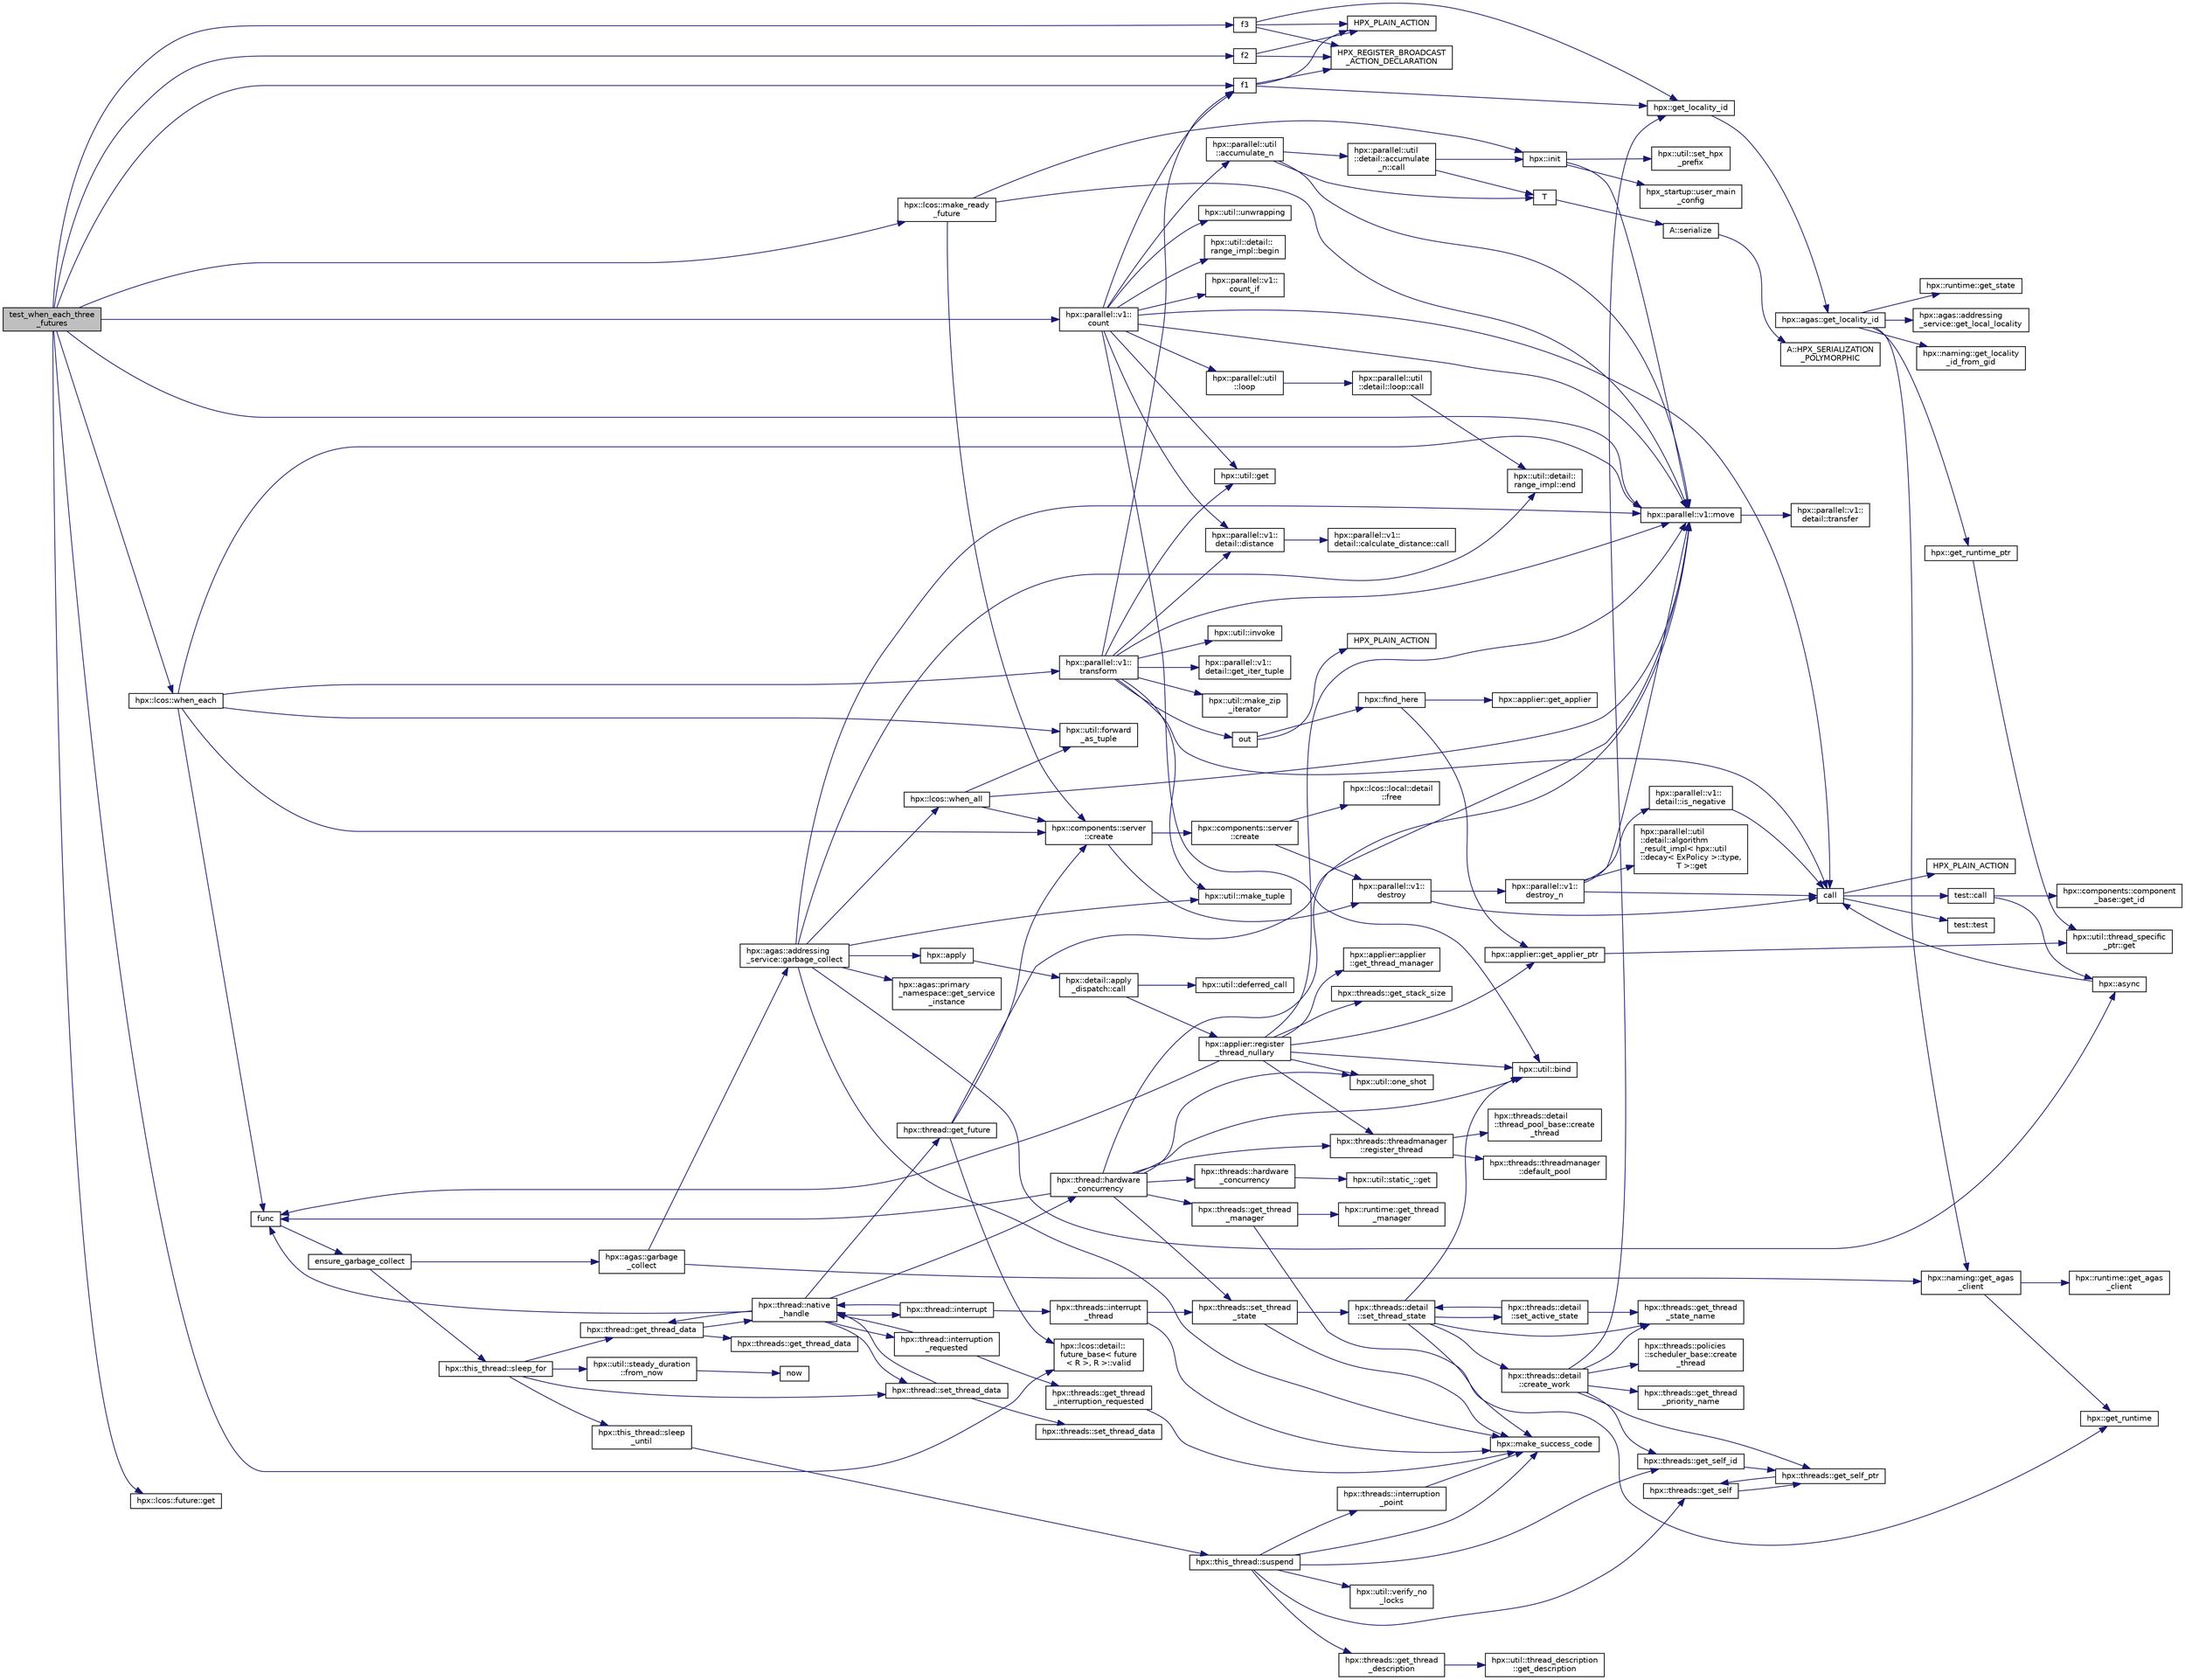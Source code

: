 digraph "test_when_each_three_futures"
{
  edge [fontname="Helvetica",fontsize="10",labelfontname="Helvetica",labelfontsize="10"];
  node [fontname="Helvetica",fontsize="10",shape=record];
  rankdir="LR";
  Node1160 [label="test_when_each_three\l_futures",height=0.2,width=0.4,color="black", fillcolor="grey75", style="filled", fontcolor="black"];
  Node1160 -> Node1161 [color="midnightblue",fontsize="10",style="solid",fontname="Helvetica"];
  Node1161 [label="hpx::parallel::v1::\lcount",height=0.2,width=0.4,color="black", fillcolor="white", style="filled",URL="$db/db9/namespacehpx_1_1parallel_1_1v1.html#a19d058114a2bd44801aab4176b188e23"];
  Node1161 -> Node1162 [color="midnightblue",fontsize="10",style="solid",fontname="Helvetica"];
  Node1162 [label="hpx::parallel::v1::\lcount_if",height=0.2,width=0.4,color="black", fillcolor="white", style="filled",URL="$db/db9/namespacehpx_1_1parallel_1_1v1.html#ad836ff017ec208c2d6388a9b47b05ce0"];
  Node1161 -> Node1163 [color="midnightblue",fontsize="10",style="solid",fontname="Helvetica"];
  Node1163 [label="f1",height=0.2,width=0.4,color="black", fillcolor="white", style="filled",URL="$d8/d8b/broadcast_8cpp.html#a1751fbd41f2529b84514a9dbd767959a"];
  Node1163 -> Node1164 [color="midnightblue",fontsize="10",style="solid",fontname="Helvetica"];
  Node1164 [label="hpx::get_locality_id",height=0.2,width=0.4,color="black", fillcolor="white", style="filled",URL="$d8/d83/namespacehpx.html#a158d7c54a657bb364c1704033010697b",tooltip="Return the number of the locality this function is being called from. "];
  Node1164 -> Node1165 [color="midnightblue",fontsize="10",style="solid",fontname="Helvetica"];
  Node1165 [label="hpx::agas::get_locality_id",height=0.2,width=0.4,color="black", fillcolor="white", style="filled",URL="$dc/d54/namespacehpx_1_1agas.html#a491cc2ddecdf0f1a9129900caa6a4d3e"];
  Node1165 -> Node1166 [color="midnightblue",fontsize="10",style="solid",fontname="Helvetica"];
  Node1166 [label="hpx::get_runtime_ptr",height=0.2,width=0.4,color="black", fillcolor="white", style="filled",URL="$d8/d83/namespacehpx.html#af29daf2bb3e01b4d6495a1742b6cce64"];
  Node1166 -> Node1167 [color="midnightblue",fontsize="10",style="solid",fontname="Helvetica"];
  Node1167 [label="hpx::util::thread_specific\l_ptr::get",height=0.2,width=0.4,color="black", fillcolor="white", style="filled",URL="$d4/d4c/structhpx_1_1util_1_1thread__specific__ptr.html#a3b27d8520710478aa41d1f74206bdba9"];
  Node1165 -> Node1168 [color="midnightblue",fontsize="10",style="solid",fontname="Helvetica"];
  Node1168 [label="hpx::runtime::get_state",height=0.2,width=0.4,color="black", fillcolor="white", style="filled",URL="$d0/d7b/classhpx_1_1runtime.html#ab405f80e060dac95d624520f38b0524c"];
  Node1165 -> Node1169 [color="midnightblue",fontsize="10",style="solid",fontname="Helvetica"];
  Node1169 [label="hpx::naming::get_agas\l_client",height=0.2,width=0.4,color="black", fillcolor="white", style="filled",URL="$d4/dc9/namespacehpx_1_1naming.html#a0408fffd5d34b620712a801b0ae3b032"];
  Node1169 -> Node1170 [color="midnightblue",fontsize="10",style="solid",fontname="Helvetica"];
  Node1170 [label="hpx::get_runtime",height=0.2,width=0.4,color="black", fillcolor="white", style="filled",URL="$d8/d83/namespacehpx.html#aef902cc6c7dd3b9fbadf34d1e850a070"];
  Node1169 -> Node1171 [color="midnightblue",fontsize="10",style="solid",fontname="Helvetica"];
  Node1171 [label="hpx::runtime::get_agas\l_client",height=0.2,width=0.4,color="black", fillcolor="white", style="filled",URL="$d0/d7b/classhpx_1_1runtime.html#aeb5dddd30d6b9861669af8ad44d1a96a"];
  Node1165 -> Node1172 [color="midnightblue",fontsize="10",style="solid",fontname="Helvetica"];
  Node1172 [label="hpx::agas::addressing\l_service::get_local_locality",height=0.2,width=0.4,color="black", fillcolor="white", style="filled",URL="$db/d58/structhpx_1_1agas_1_1addressing__service.html#ab52c19a37c2a7a006c6c15f90ad0539c"];
  Node1165 -> Node1173 [color="midnightblue",fontsize="10",style="solid",fontname="Helvetica"];
  Node1173 [label="hpx::naming::get_locality\l_id_from_gid",height=0.2,width=0.4,color="black", fillcolor="white", style="filled",URL="$d4/dc9/namespacehpx_1_1naming.html#a7fd43037784560bd04fda9b49e33529f"];
  Node1163 -> Node1174 [color="midnightblue",fontsize="10",style="solid",fontname="Helvetica"];
  Node1174 [label="HPX_PLAIN_ACTION",height=0.2,width=0.4,color="black", fillcolor="white", style="filled",URL="$d8/d8b/broadcast_8cpp.html#a19685a0394ce6a99351f7a679f6eeefc"];
  Node1163 -> Node1175 [color="midnightblue",fontsize="10",style="solid",fontname="Helvetica"];
  Node1175 [label="HPX_REGISTER_BROADCAST\l_ACTION_DECLARATION",height=0.2,width=0.4,color="black", fillcolor="white", style="filled",URL="$d7/d38/addressing__service_8cpp.html#a573d764d9cb34eec46a4bdffcf07875f"];
  Node1161 -> Node1176 [color="midnightblue",fontsize="10",style="solid",fontname="Helvetica"];
  Node1176 [label="hpx::parallel::util\l::loop",height=0.2,width=0.4,color="black", fillcolor="white", style="filled",URL="$df/dc6/namespacehpx_1_1parallel_1_1util.html#a3f434e00f42929aac85debb8c5782213"];
  Node1176 -> Node1177 [color="midnightblue",fontsize="10",style="solid",fontname="Helvetica"];
  Node1177 [label="hpx::parallel::util\l::detail::loop::call",height=0.2,width=0.4,color="black", fillcolor="white", style="filled",URL="$da/d06/structhpx_1_1parallel_1_1util_1_1detail_1_1loop.html#a5c5e8dbda782f09cdb7bc2509e3bf09e"];
  Node1177 -> Node1178 [color="midnightblue",fontsize="10",style="solid",fontname="Helvetica"];
  Node1178 [label="hpx::util::detail::\lrange_impl::end",height=0.2,width=0.4,color="black", fillcolor="white", style="filled",URL="$d4/d4a/namespacehpx_1_1util_1_1detail_1_1range__impl.html#afb2ea48b0902f52ee4d8b764807b4316"];
  Node1161 -> Node1179 [color="midnightblue",fontsize="10",style="solid",fontname="Helvetica"];
  Node1179 [label="hpx::util::bind",height=0.2,width=0.4,color="black", fillcolor="white", style="filled",URL="$df/dad/namespacehpx_1_1util.html#ad844caedf82a0173d6909d910c3e48c6"];
  Node1161 -> Node1180 [color="midnightblue",fontsize="10",style="solid",fontname="Helvetica"];
  Node1180 [label="hpx::parallel::v1::move",height=0.2,width=0.4,color="black", fillcolor="white", style="filled",URL="$db/db9/namespacehpx_1_1parallel_1_1v1.html#aa7c4ede081ce786c9d1eb1adff495cfc"];
  Node1180 -> Node1181 [color="midnightblue",fontsize="10",style="solid",fontname="Helvetica"];
  Node1181 [label="hpx::parallel::v1::\ldetail::transfer",height=0.2,width=0.4,color="black", fillcolor="white", style="filled",URL="$d2/ddd/namespacehpx_1_1parallel_1_1v1_1_1detail.html#ab1b56a05e1885ca7cc7ffa1804dd2f3c"];
  Node1161 -> Node1182 [color="midnightblue",fontsize="10",style="solid",fontname="Helvetica"];
  Node1182 [label="hpx::util::get",height=0.2,width=0.4,color="black", fillcolor="white", style="filled",URL="$df/dad/namespacehpx_1_1util.html#a5cbd3c41f03f4d4acaedaa4777e3cc02"];
  Node1161 -> Node1183 [color="midnightblue",fontsize="10",style="solid",fontname="Helvetica"];
  Node1183 [label="call",height=0.2,width=0.4,color="black", fillcolor="white", style="filled",URL="$d2/d67/promise__1620_8cpp.html#a58357f0b82bc761e1d0b9091ed563a70"];
  Node1183 -> Node1184 [color="midnightblue",fontsize="10",style="solid",fontname="Helvetica"];
  Node1184 [label="test::test",height=0.2,width=0.4,color="black", fillcolor="white", style="filled",URL="$d8/d89/structtest.html#ab42d5ece712d716b04cb3f686f297a26"];
  Node1183 -> Node1185 [color="midnightblue",fontsize="10",style="solid",fontname="Helvetica"];
  Node1185 [label="HPX_PLAIN_ACTION",height=0.2,width=0.4,color="black", fillcolor="white", style="filled",URL="$d2/d67/promise__1620_8cpp.html#ab96aab827a4b1fcaf66cfe0ba83fef23"];
  Node1183 -> Node1186 [color="midnightblue",fontsize="10",style="solid",fontname="Helvetica"];
  Node1186 [label="test::call",height=0.2,width=0.4,color="black", fillcolor="white", style="filled",URL="$d8/d89/structtest.html#aeb29e7ed6518b9426ccf1344c52620ae"];
  Node1186 -> Node1187 [color="midnightblue",fontsize="10",style="solid",fontname="Helvetica"];
  Node1187 [label="hpx::async",height=0.2,width=0.4,color="black", fillcolor="white", style="filled",URL="$d8/d83/namespacehpx.html#acb7d8e37b73b823956ce144f9a57eaa4"];
  Node1187 -> Node1183 [color="midnightblue",fontsize="10",style="solid",fontname="Helvetica"];
  Node1186 -> Node1188 [color="midnightblue",fontsize="10",style="solid",fontname="Helvetica"];
  Node1188 [label="hpx::components::component\l_base::get_id",height=0.2,width=0.4,color="black", fillcolor="white", style="filled",URL="$d2/de6/classhpx_1_1components_1_1component__base.html#a4c8fd93514039bdf01c48d66d82b19cd"];
  Node1161 -> Node1189 [color="midnightblue",fontsize="10",style="solid",fontname="Helvetica"];
  Node1189 [label="hpx::parallel::v1::\ldetail::distance",height=0.2,width=0.4,color="black", fillcolor="white", style="filled",URL="$d2/ddd/namespacehpx_1_1parallel_1_1v1_1_1detail.html#a6bea3c6a5f470cad11f27ee6bab4a33f"];
  Node1189 -> Node1190 [color="midnightblue",fontsize="10",style="solid",fontname="Helvetica"];
  Node1190 [label="hpx::parallel::v1::\ldetail::calculate_distance::call",height=0.2,width=0.4,color="black", fillcolor="white", style="filled",URL="$db/dfa/structhpx_1_1parallel_1_1v1_1_1detail_1_1calculate__distance.html#a950a6627830a7d019ac0e734b0a447bf"];
  Node1161 -> Node1191 [color="midnightblue",fontsize="10",style="solid",fontname="Helvetica"];
  Node1191 [label="hpx::util::unwrapping",height=0.2,width=0.4,color="black", fillcolor="white", style="filled",URL="$df/dad/namespacehpx_1_1util.html#a7529d9ac687684c33403cdd1f9cef8e4"];
  Node1161 -> Node1192 [color="midnightblue",fontsize="10",style="solid",fontname="Helvetica"];
  Node1192 [label="hpx::parallel::util\l::accumulate_n",height=0.2,width=0.4,color="black", fillcolor="white", style="filled",URL="$df/dc6/namespacehpx_1_1parallel_1_1util.html#af19f9a2722f97c2247ea5d0dbb5e2d25"];
  Node1192 -> Node1193 [color="midnightblue",fontsize="10",style="solid",fontname="Helvetica"];
  Node1193 [label="hpx::parallel::util\l::detail::accumulate\l_n::call",height=0.2,width=0.4,color="black", fillcolor="white", style="filled",URL="$d8/d3b/structhpx_1_1parallel_1_1util_1_1detail_1_1accumulate__n.html#a765aceb8ab313fc92f7c4aaf70ccca8f"];
  Node1193 -> Node1194 [color="midnightblue",fontsize="10",style="solid",fontname="Helvetica"];
  Node1194 [label="hpx::init",height=0.2,width=0.4,color="black", fillcolor="white", style="filled",URL="$d8/d83/namespacehpx.html#a3c694ea960b47c56b33351ba16e3d76b",tooltip="Main entry point for launching the HPX runtime system. "];
  Node1194 -> Node1195 [color="midnightblue",fontsize="10",style="solid",fontname="Helvetica"];
  Node1195 [label="hpx::util::set_hpx\l_prefix",height=0.2,width=0.4,color="black", fillcolor="white", style="filled",URL="$df/dad/namespacehpx_1_1util.html#ae40a23c1ba0a48d9304dcf717a95793e"];
  Node1194 -> Node1196 [color="midnightblue",fontsize="10",style="solid",fontname="Helvetica"];
  Node1196 [label="hpx_startup::user_main\l_config",height=0.2,width=0.4,color="black", fillcolor="white", style="filled",URL="$d3/dd2/namespacehpx__startup.html#aaac571d88bd3912a4225a23eb3261637"];
  Node1194 -> Node1180 [color="midnightblue",fontsize="10",style="solid",fontname="Helvetica"];
  Node1193 -> Node1197 [color="midnightblue",fontsize="10",style="solid",fontname="Helvetica"];
  Node1197 [label="T",height=0.2,width=0.4,color="black", fillcolor="white", style="filled",URL="$db/d33/polymorphic__semiintrusive__template_8cpp.html#ad187658f9cb91c1312b39ae7e896f1ea"];
  Node1197 -> Node1198 [color="midnightblue",fontsize="10",style="solid",fontname="Helvetica"];
  Node1198 [label="A::serialize",height=0.2,width=0.4,color="black", fillcolor="white", style="filled",URL="$d7/da0/struct_a.html#a5f5c287cf471e274ed9dda0da1592212"];
  Node1198 -> Node1199 [color="midnightblue",fontsize="10",style="solid",fontname="Helvetica"];
  Node1199 [label="A::HPX_SERIALIZATION\l_POLYMORPHIC",height=0.2,width=0.4,color="black", fillcolor="white", style="filled",URL="$d7/da0/struct_a.html#ada978cc156cebbafddb1f3aa4c01918c"];
  Node1192 -> Node1180 [color="midnightblue",fontsize="10",style="solid",fontname="Helvetica"];
  Node1192 -> Node1197 [color="midnightblue",fontsize="10",style="solid",fontname="Helvetica"];
  Node1161 -> Node1200 [color="midnightblue",fontsize="10",style="solid",fontname="Helvetica"];
  Node1200 [label="hpx::util::detail::\lrange_impl::begin",height=0.2,width=0.4,color="black", fillcolor="white", style="filled",URL="$d4/d4a/namespacehpx_1_1util_1_1detail_1_1range__impl.html#a31e165df2b865cdd961f35ce938db41a"];
  Node1160 -> Node1163 [color="midnightblue",fontsize="10",style="solid",fontname="Helvetica"];
  Node1160 -> Node1201 [color="midnightblue",fontsize="10",style="solid",fontname="Helvetica"];
  Node1201 [label="hpx::lcos::make_ready\l_future",height=0.2,width=0.4,color="black", fillcolor="white", style="filled",URL="$d2/dc9/namespacehpx_1_1lcos.html#a42997564ddfde91d475b8a2cea8f53e4"];
  Node1201 -> Node1194 [color="midnightblue",fontsize="10",style="solid",fontname="Helvetica"];
  Node1201 -> Node1202 [color="midnightblue",fontsize="10",style="solid",fontname="Helvetica"];
  Node1202 [label="hpx::components::server\l::create",height=0.2,width=0.4,color="black", fillcolor="white", style="filled",URL="$d2/da2/namespacehpx_1_1components_1_1server.html#ac776c89f3d68ceb910e8cee9fa937ab4",tooltip="Create arrays of components using their default constructor. "];
  Node1202 -> Node1203 [color="midnightblue",fontsize="10",style="solid",fontname="Helvetica"];
  Node1203 [label="hpx::components::server\l::create",height=0.2,width=0.4,color="black", fillcolor="white", style="filled",URL="$d2/da2/namespacehpx_1_1components_1_1server.html#a77d26de181c97b444565e230577981bd"];
  Node1203 -> Node1204 [color="midnightblue",fontsize="10",style="solid",fontname="Helvetica"];
  Node1204 [label="hpx::lcos::local::detail\l::free",height=0.2,width=0.4,color="black", fillcolor="white", style="filled",URL="$d4/dcb/namespacehpx_1_1lcos_1_1local_1_1detail.html#a55a940f019734e9bb045dc123cd80e48"];
  Node1203 -> Node1205 [color="midnightblue",fontsize="10",style="solid",fontname="Helvetica"];
  Node1205 [label="hpx::parallel::v1::\ldestroy",height=0.2,width=0.4,color="black", fillcolor="white", style="filled",URL="$db/db9/namespacehpx_1_1parallel_1_1v1.html#acf303558375048e8a7cc9a2c2e09477f"];
  Node1205 -> Node1183 [color="midnightblue",fontsize="10",style="solid",fontname="Helvetica"];
  Node1205 -> Node1206 [color="midnightblue",fontsize="10",style="solid",fontname="Helvetica"];
  Node1206 [label="hpx::parallel::v1::\ldestroy_n",height=0.2,width=0.4,color="black", fillcolor="white", style="filled",URL="$db/db9/namespacehpx_1_1parallel_1_1v1.html#a71d0691132a300690163f5636bcd5bd3"];
  Node1206 -> Node1207 [color="midnightblue",fontsize="10",style="solid",fontname="Helvetica"];
  Node1207 [label="hpx::parallel::v1::\ldetail::is_negative",height=0.2,width=0.4,color="black", fillcolor="white", style="filled",URL="$d2/ddd/namespacehpx_1_1parallel_1_1v1_1_1detail.html#adf2e40fc4b20ad0fd442ee3118a4d527"];
  Node1207 -> Node1183 [color="midnightblue",fontsize="10",style="solid",fontname="Helvetica"];
  Node1206 -> Node1208 [color="midnightblue",fontsize="10",style="solid",fontname="Helvetica"];
  Node1208 [label="hpx::parallel::util\l::detail::algorithm\l_result_impl\< hpx::util\l::decay\< ExPolicy \>::type,\l T \>::get",height=0.2,width=0.4,color="black", fillcolor="white", style="filled",URL="$d2/d42/structhpx_1_1parallel_1_1util_1_1detail_1_1algorithm__result__impl.html#ab5b051e8ec74eff5e0e62fd63f5d377e"];
  Node1206 -> Node1180 [color="midnightblue",fontsize="10",style="solid",fontname="Helvetica"];
  Node1206 -> Node1183 [color="midnightblue",fontsize="10",style="solid",fontname="Helvetica"];
  Node1202 -> Node1205 [color="midnightblue",fontsize="10",style="solid",fontname="Helvetica"];
  Node1201 -> Node1180 [color="midnightblue",fontsize="10",style="solid",fontname="Helvetica"];
  Node1160 -> Node1209 [color="midnightblue",fontsize="10",style="solid",fontname="Helvetica"];
  Node1209 [label="f2",height=0.2,width=0.4,color="black", fillcolor="white", style="filled",URL="$d8/d8b/broadcast_8cpp.html#a90b718127ae383af9c1b52fb8d5e1166"];
  Node1209 -> Node1174 [color="midnightblue",fontsize="10",style="solid",fontname="Helvetica"];
  Node1209 -> Node1175 [color="midnightblue",fontsize="10",style="solid",fontname="Helvetica"];
  Node1160 -> Node1210 [color="midnightblue",fontsize="10",style="solid",fontname="Helvetica"];
  Node1210 [label="f3",height=0.2,width=0.4,color="black", fillcolor="white", style="filled",URL="$d8/d8b/broadcast_8cpp.html#a9bac347cb7dd97427ecd2dd58525b646"];
  Node1210 -> Node1164 [color="midnightblue",fontsize="10",style="solid",fontname="Helvetica"];
  Node1210 -> Node1174 [color="midnightblue",fontsize="10",style="solid",fontname="Helvetica"];
  Node1210 -> Node1175 [color="midnightblue",fontsize="10",style="solid",fontname="Helvetica"];
  Node1160 -> Node1211 [color="midnightblue",fontsize="10",style="solid",fontname="Helvetica"];
  Node1211 [label="hpx::lcos::when_each",height=0.2,width=0.4,color="black", fillcolor="white", style="filled",URL="$d2/dc9/namespacehpx_1_1lcos.html#a728db59d566f9fda1ab2a44f2bf9859c"];
  Node1211 -> Node1212 [color="midnightblue",fontsize="10",style="solid",fontname="Helvetica"];
  Node1212 [label="hpx::parallel::v1::\ltransform",height=0.2,width=0.4,color="black", fillcolor="white", style="filled",URL="$db/db9/namespacehpx_1_1parallel_1_1v1.html#a32d45550d15f1c22055bc56a431c69f4"];
  Node1212 -> Node1213 [color="midnightblue",fontsize="10",style="solid",fontname="Helvetica"];
  Node1213 [label="hpx::util::invoke",height=0.2,width=0.4,color="black", fillcolor="white", style="filled",URL="$df/dad/namespacehpx_1_1util.html#a9ed3f52b36e725e476dbf5099134ed3d"];
  Node1212 -> Node1180 [color="midnightblue",fontsize="10",style="solid",fontname="Helvetica"];
  Node1212 -> Node1163 [color="midnightblue",fontsize="10",style="solid",fontname="Helvetica"];
  Node1212 -> Node1214 [color="midnightblue",fontsize="10",style="solid",fontname="Helvetica"];
  Node1214 [label="hpx::parallel::v1::\ldetail::get_iter_tuple",height=0.2,width=0.4,color="black", fillcolor="white", style="filled",URL="$d2/ddd/namespacehpx_1_1parallel_1_1v1_1_1detail.html#ac54525f2c9a7b2f5801b843bca7db383"];
  Node1212 -> Node1215 [color="midnightblue",fontsize="10",style="solid",fontname="Helvetica"];
  Node1215 [label="hpx::util::make_zip\l_iterator",height=0.2,width=0.4,color="black", fillcolor="white", style="filled",URL="$df/dad/namespacehpx_1_1util.html#a2f68369b316e5699be2c81c04e3ee209"];
  Node1212 -> Node1189 [color="midnightblue",fontsize="10",style="solid",fontname="Helvetica"];
  Node1212 -> Node1182 [color="midnightblue",fontsize="10",style="solid",fontname="Helvetica"];
  Node1212 -> Node1216 [color="midnightblue",fontsize="10",style="solid",fontname="Helvetica"];
  Node1216 [label="hpx::util::make_tuple",height=0.2,width=0.4,color="black", fillcolor="white", style="filled",URL="$df/dad/namespacehpx_1_1util.html#a06fa74211a987d208e013f400a9f5328"];
  Node1212 -> Node1217 [color="midnightblue",fontsize="10",style="solid",fontname="Helvetica"];
  Node1217 [label="out",height=0.2,width=0.4,color="black", fillcolor="white", style="filled",URL="$d5/d69/wait__all__hang__1946_8cpp.html#ae95890c5079ed07d292e9e2c1b187e97"];
  Node1217 -> Node1218 [color="midnightblue",fontsize="10",style="solid",fontname="Helvetica"];
  Node1218 [label="hpx::find_here",height=0.2,width=0.4,color="black", fillcolor="white", style="filled",URL="$d8/d83/namespacehpx.html#af07c1b6e26bcdfb1138643a1a2133cf4",tooltip="Return the global id representing this locality. "];
  Node1218 -> Node1219 [color="midnightblue",fontsize="10",style="solid",fontname="Helvetica"];
  Node1219 [label="hpx::applier::get_applier_ptr",height=0.2,width=0.4,color="black", fillcolor="white", style="filled",URL="$d8/dcb/namespacehpx_1_1applier.html#a617483cf2b77ad3a0aa428ade7b35299"];
  Node1219 -> Node1167 [color="midnightblue",fontsize="10",style="solid",fontname="Helvetica"];
  Node1218 -> Node1220 [color="midnightblue",fontsize="10",style="solid",fontname="Helvetica"];
  Node1220 [label="hpx::applier::get_applier",height=0.2,width=0.4,color="black", fillcolor="white", style="filled",URL="$d8/dcb/namespacehpx_1_1applier.html#aba1147ab54a476403b37f20a39b1e239"];
  Node1217 -> Node1221 [color="midnightblue",fontsize="10",style="solid",fontname="Helvetica"];
  Node1221 [label="HPX_PLAIN_ACTION",height=0.2,width=0.4,color="black", fillcolor="white", style="filled",URL="$d5/d69/wait__all__hang__1946_8cpp.html#ac9bd456810a9b90073efb27cea0b1cc0"];
  Node1212 -> Node1183 [color="midnightblue",fontsize="10",style="solid",fontname="Helvetica"];
  Node1211 -> Node1222 [color="midnightblue",fontsize="10",style="solid",fontname="Helvetica"];
  Node1222 [label="hpx::util::forward\l_as_tuple",height=0.2,width=0.4,color="black", fillcolor="white", style="filled",URL="$df/dad/namespacehpx_1_1util.html#ab7c31e3f24c3302a4f67b6735a6fa597"];
  Node1211 -> Node1180 [color="midnightblue",fontsize="10",style="solid",fontname="Helvetica"];
  Node1211 -> Node1223 [color="midnightblue",fontsize="10",style="solid",fontname="Helvetica"];
  Node1223 [label="func",height=0.2,width=0.4,color="black", fillcolor="white", style="filled",URL="$d8/dfd/id__type__ref__counting__1032_8cpp.html#ab811b86ea5107ffb3351fcaa29d2c652"];
  Node1223 -> Node1224 [color="midnightblue",fontsize="10",style="solid",fontname="Helvetica"];
  Node1224 [label="ensure_garbage_collect",height=0.2,width=0.4,color="black", fillcolor="white", style="filled",URL="$d8/dfd/id__type__ref__counting__1032_8cpp.html#a5264b94bf7c262ac0e521fb290d476d5"];
  Node1224 -> Node1225 [color="midnightblue",fontsize="10",style="solid",fontname="Helvetica"];
  Node1225 [label="hpx::this_thread::sleep_for",height=0.2,width=0.4,color="black", fillcolor="white", style="filled",URL="$d9/d52/namespacehpx_1_1this__thread.html#afc042a5a5fa52eef2d1d177a343435cf"];
  Node1225 -> Node1226 [color="midnightblue",fontsize="10",style="solid",fontname="Helvetica"];
  Node1226 [label="hpx::this_thread::sleep\l_until",height=0.2,width=0.4,color="black", fillcolor="white", style="filled",URL="$d9/d52/namespacehpx_1_1this__thread.html#ae12a853980115b23ff0ab8ca06622658"];
  Node1226 -> Node1227 [color="midnightblue",fontsize="10",style="solid",fontname="Helvetica"];
  Node1227 [label="hpx::this_thread::suspend",height=0.2,width=0.4,color="black", fillcolor="white", style="filled",URL="$d9/d52/namespacehpx_1_1this__thread.html#aca220026fb3014c0881d129fe31c0073"];
  Node1227 -> Node1228 [color="midnightblue",fontsize="10",style="solid",fontname="Helvetica"];
  Node1228 [label="hpx::threads::get_self",height=0.2,width=0.4,color="black", fillcolor="white", style="filled",URL="$d7/d28/namespacehpx_1_1threads.html#a07daf4d6d29233f20d66d41ab7b5b8e8"];
  Node1228 -> Node1229 [color="midnightblue",fontsize="10",style="solid",fontname="Helvetica"];
  Node1229 [label="hpx::threads::get_self_ptr",height=0.2,width=0.4,color="black", fillcolor="white", style="filled",URL="$d7/d28/namespacehpx_1_1threads.html#a22877ae347ad884cde3a51397dad6c53"];
  Node1229 -> Node1228 [color="midnightblue",fontsize="10",style="solid",fontname="Helvetica"];
  Node1227 -> Node1230 [color="midnightblue",fontsize="10",style="solid",fontname="Helvetica"];
  Node1230 [label="hpx::threads::get_self_id",height=0.2,width=0.4,color="black", fillcolor="white", style="filled",URL="$d7/d28/namespacehpx_1_1threads.html#afafe0f900b9fac3d4ed3c747625c1cfe"];
  Node1230 -> Node1229 [color="midnightblue",fontsize="10",style="solid",fontname="Helvetica"];
  Node1227 -> Node1231 [color="midnightblue",fontsize="10",style="solid",fontname="Helvetica"];
  Node1231 [label="hpx::threads::interruption\l_point",height=0.2,width=0.4,color="black", fillcolor="white", style="filled",URL="$d7/d28/namespacehpx_1_1threads.html#ada6ec56a12b050707311d8c628089059"];
  Node1231 -> Node1232 [color="midnightblue",fontsize="10",style="solid",fontname="Helvetica"];
  Node1232 [label="hpx::make_success_code",height=0.2,width=0.4,color="black", fillcolor="white", style="filled",URL="$d8/d83/namespacehpx.html#a0e8512a8f49e2a6c8185061181419d8f",tooltip="Returns error_code(hpx::success, \"success\", mode). "];
  Node1227 -> Node1233 [color="midnightblue",fontsize="10",style="solid",fontname="Helvetica"];
  Node1233 [label="hpx::util::verify_no\l_locks",height=0.2,width=0.4,color="black", fillcolor="white", style="filled",URL="$df/dad/namespacehpx_1_1util.html#ae0e1837ee6f09b79b26c2e788d2e9fc9"];
  Node1227 -> Node1234 [color="midnightblue",fontsize="10",style="solid",fontname="Helvetica"];
  Node1234 [label="hpx::threads::get_thread\l_description",height=0.2,width=0.4,color="black", fillcolor="white", style="filled",URL="$d7/d28/namespacehpx_1_1threads.html#a42fc18a7a680f4e8bc633a4b4c956701"];
  Node1234 -> Node1235 [color="midnightblue",fontsize="10",style="solid",fontname="Helvetica"];
  Node1235 [label="hpx::util::thread_description\l::get_description",height=0.2,width=0.4,color="black", fillcolor="white", style="filled",URL="$df/d9e/structhpx_1_1util_1_1thread__description.html#a8c834e14eca6eb228188022577f9f952"];
  Node1227 -> Node1232 [color="midnightblue",fontsize="10",style="solid",fontname="Helvetica"];
  Node1225 -> Node1236 [color="midnightblue",fontsize="10",style="solid",fontname="Helvetica"];
  Node1236 [label="hpx::util::steady_duration\l::from_now",height=0.2,width=0.4,color="black", fillcolor="white", style="filled",URL="$d9/d4f/classhpx_1_1util_1_1steady__duration.html#a0132206d767cd0f7395507b40111a153"];
  Node1236 -> Node1237 [color="midnightblue",fontsize="10",style="solid",fontname="Helvetica"];
  Node1237 [label="now",height=0.2,width=0.4,color="black", fillcolor="white", style="filled",URL="$de/db3/1d__stencil__1__omp_8cpp.html#a89e9667753dccfac455bd37a7a3a7b16"];
  Node1225 -> Node1238 [color="midnightblue",fontsize="10",style="solid",fontname="Helvetica"];
  Node1238 [label="hpx::thread::get_thread_data",height=0.2,width=0.4,color="black", fillcolor="white", style="filled",URL="$de/d9b/classhpx_1_1thread.html#a4535ef82cec3b953d2c941d20e3e3904"];
  Node1238 -> Node1239 [color="midnightblue",fontsize="10",style="solid",fontname="Helvetica"];
  Node1239 [label="hpx::threads::get_thread_data",height=0.2,width=0.4,color="black", fillcolor="white", style="filled",URL="$d7/d28/namespacehpx_1_1threads.html#a8737931ff6303807225f735b2b384ae4"];
  Node1238 -> Node1240 [color="midnightblue",fontsize="10",style="solid",fontname="Helvetica"];
  Node1240 [label="hpx::thread::native\l_handle",height=0.2,width=0.4,color="black", fillcolor="white", style="filled",URL="$de/d9b/classhpx_1_1thread.html#acf48190d264ab64c1c4ec99d0b421b5a"];
  Node1240 -> Node1241 [color="midnightblue",fontsize="10",style="solid",fontname="Helvetica"];
  Node1241 [label="hpx::thread::hardware\l_concurrency",height=0.2,width=0.4,color="black", fillcolor="white", style="filled",URL="$de/d9b/classhpx_1_1thread.html#a8e4fff210e02485ba493bc3a2a956c03"];
  Node1241 -> Node1242 [color="midnightblue",fontsize="10",style="solid",fontname="Helvetica"];
  Node1242 [label="hpx::threads::hardware\l_concurrency",height=0.2,width=0.4,color="black", fillcolor="white", style="filled",URL="$d7/d28/namespacehpx_1_1threads.html#aa8752a235478d2ad7b5ac467b63ab527"];
  Node1242 -> Node1243 [color="midnightblue",fontsize="10",style="solid",fontname="Helvetica"];
  Node1243 [label="hpx::util::static_::get",height=0.2,width=0.4,color="black", fillcolor="white", style="filled",URL="$d3/dbb/structhpx_1_1util_1_1static__.html#a2967c633948a3bf17a3b5405ef5a8318"];
  Node1241 -> Node1223 [color="midnightblue",fontsize="10",style="solid",fontname="Helvetica"];
  Node1241 -> Node1179 [color="midnightblue",fontsize="10",style="solid",fontname="Helvetica"];
  Node1241 -> Node1244 [color="midnightblue",fontsize="10",style="solid",fontname="Helvetica"];
  Node1244 [label="hpx::util::one_shot",height=0.2,width=0.4,color="black", fillcolor="white", style="filled",URL="$df/dad/namespacehpx_1_1util.html#a273e61be42a72415291e0ec0a4f28c7a"];
  Node1241 -> Node1180 [color="midnightblue",fontsize="10",style="solid",fontname="Helvetica"];
  Node1241 -> Node1245 [color="midnightblue",fontsize="10",style="solid",fontname="Helvetica"];
  Node1245 [label="hpx::threads::get_thread\l_manager",height=0.2,width=0.4,color="black", fillcolor="white", style="filled",URL="$d7/d28/namespacehpx_1_1threads.html#a076973c3a53beadde7d967e22c4f6cce"];
  Node1245 -> Node1170 [color="midnightblue",fontsize="10",style="solid",fontname="Helvetica"];
  Node1245 -> Node1246 [color="midnightblue",fontsize="10",style="solid",fontname="Helvetica"];
  Node1246 [label="hpx::runtime::get_thread\l_manager",height=0.2,width=0.4,color="black", fillcolor="white", style="filled",URL="$d0/d7b/classhpx_1_1runtime.html#a865b12d57fcd44a8d3dda3e35414f563"];
  Node1241 -> Node1247 [color="midnightblue",fontsize="10",style="solid",fontname="Helvetica"];
  Node1247 [label="hpx::threads::threadmanager\l::register_thread",height=0.2,width=0.4,color="black", fillcolor="white", style="filled",URL="$d5/daa/classhpx_1_1threads_1_1threadmanager.html#a7f79c7578e08a60ca45eb276ce8133d8"];
  Node1247 -> Node1248 [color="midnightblue",fontsize="10",style="solid",fontname="Helvetica"];
  Node1248 [label="hpx::threads::threadmanager\l::default_pool",height=0.2,width=0.4,color="black", fillcolor="white", style="filled",URL="$d5/daa/classhpx_1_1threads_1_1threadmanager.html#a851f067d03b5dd1c5e6a9a6a841e05df"];
  Node1247 -> Node1249 [color="midnightblue",fontsize="10",style="solid",fontname="Helvetica"];
  Node1249 [label="hpx::threads::detail\l::thread_pool_base::create\l_thread",height=0.2,width=0.4,color="black", fillcolor="white", style="filled",URL="$de/dae/classhpx_1_1threads_1_1detail_1_1thread__pool__base.html#ad35d3779eef6f4528e62a26d71b34b34"];
  Node1241 -> Node1250 [color="midnightblue",fontsize="10",style="solid",fontname="Helvetica"];
  Node1250 [label="hpx::threads::set_thread\l_state",height=0.2,width=0.4,color="black", fillcolor="white", style="filled",URL="$d7/d28/namespacehpx_1_1threads.html#ac0690ad16ad778bcc79dcd727cc33025",tooltip="Set the thread state of the thread referenced by the thread_id id. "];
  Node1250 -> Node1232 [color="midnightblue",fontsize="10",style="solid",fontname="Helvetica"];
  Node1250 -> Node1251 [color="midnightblue",fontsize="10",style="solid",fontname="Helvetica"];
  Node1251 [label="hpx::threads::detail\l::set_thread_state",height=0.2,width=0.4,color="black", fillcolor="white", style="filled",URL="$d2/dd1/namespacehpx_1_1threads_1_1detail.html#af85ddc854c4a149bf1738eb1b111b9ab"];
  Node1251 -> Node1252 [color="midnightblue",fontsize="10",style="solid",fontname="Helvetica"];
  Node1252 [label="hpx::threads::get_thread\l_state_name",height=0.2,width=0.4,color="black", fillcolor="white", style="filled",URL="$d7/d28/namespacehpx_1_1threads.html#a26f91ea8d2195f165c033241c5cd11db"];
  Node1251 -> Node1232 [color="midnightblue",fontsize="10",style="solid",fontname="Helvetica"];
  Node1251 -> Node1179 [color="midnightblue",fontsize="10",style="solid",fontname="Helvetica"];
  Node1251 -> Node1253 [color="midnightblue",fontsize="10",style="solid",fontname="Helvetica"];
  Node1253 [label="hpx::threads::detail\l::set_active_state",height=0.2,width=0.4,color="black", fillcolor="white", style="filled",URL="$d2/dd1/namespacehpx_1_1threads_1_1detail.html#a45884a5bf04ad66a4f259231a3947e76"];
  Node1253 -> Node1252 [color="midnightblue",fontsize="10",style="solid",fontname="Helvetica"];
  Node1253 -> Node1251 [color="midnightblue",fontsize="10",style="solid",fontname="Helvetica"];
  Node1251 -> Node1254 [color="midnightblue",fontsize="10",style="solid",fontname="Helvetica"];
  Node1254 [label="hpx::threads::detail\l::create_work",height=0.2,width=0.4,color="black", fillcolor="white", style="filled",URL="$d2/dd1/namespacehpx_1_1threads_1_1detail.html#ae22384a3c1b1a1940032fad068fb54b1"];
  Node1254 -> Node1252 [color="midnightblue",fontsize="10",style="solid",fontname="Helvetica"];
  Node1254 -> Node1255 [color="midnightblue",fontsize="10",style="solid",fontname="Helvetica"];
  Node1255 [label="hpx::threads::get_thread\l_priority_name",height=0.2,width=0.4,color="black", fillcolor="white", style="filled",URL="$d7/d28/namespacehpx_1_1threads.html#a9c6b2fec0c1cf5b06ff83ce756ca6d42"];
  Node1254 -> Node1229 [color="midnightblue",fontsize="10",style="solid",fontname="Helvetica"];
  Node1254 -> Node1230 [color="midnightblue",fontsize="10",style="solid",fontname="Helvetica"];
  Node1254 -> Node1164 [color="midnightblue",fontsize="10",style="solid",fontname="Helvetica"];
  Node1254 -> Node1256 [color="midnightblue",fontsize="10",style="solid",fontname="Helvetica"];
  Node1256 [label="hpx::threads::policies\l::scheduler_base::create\l_thread",height=0.2,width=0.4,color="black", fillcolor="white", style="filled",URL="$dd/d7e/structhpx_1_1threads_1_1policies_1_1scheduler__base.html#ad3b05cd7f363cc8e8410ce368c3794e0"];
  Node1240 -> Node1257 [color="midnightblue",fontsize="10",style="solid",fontname="Helvetica"];
  Node1257 [label="hpx::thread::interrupt",height=0.2,width=0.4,color="black", fillcolor="white", style="filled",URL="$de/d9b/classhpx_1_1thread.html#ac34d0d033aa743c476a79dbc2e1a8a39"];
  Node1257 -> Node1258 [color="midnightblue",fontsize="10",style="solid",fontname="Helvetica"];
  Node1258 [label="hpx::threads::interrupt\l_thread",height=0.2,width=0.4,color="black", fillcolor="white", style="filled",URL="$d7/d28/namespacehpx_1_1threads.html#a6bdda1a2aab61b9b13d274b5155d7e73"];
  Node1258 -> Node1232 [color="midnightblue",fontsize="10",style="solid",fontname="Helvetica"];
  Node1258 -> Node1250 [color="midnightblue",fontsize="10",style="solid",fontname="Helvetica"];
  Node1257 -> Node1240 [color="midnightblue",fontsize="10",style="solid",fontname="Helvetica"];
  Node1240 -> Node1259 [color="midnightblue",fontsize="10",style="solid",fontname="Helvetica"];
  Node1259 [label="hpx::thread::interruption\l_requested",height=0.2,width=0.4,color="black", fillcolor="white", style="filled",URL="$de/d9b/classhpx_1_1thread.html#a33276bb4c20bbb0b1978944e18ef71b8"];
  Node1259 -> Node1260 [color="midnightblue",fontsize="10",style="solid",fontname="Helvetica"];
  Node1260 [label="hpx::threads::get_thread\l_interruption_requested",height=0.2,width=0.4,color="black", fillcolor="white", style="filled",URL="$d7/d28/namespacehpx_1_1threads.html#ae64a7fdb8b5c8bac7be0c8282672a03b"];
  Node1260 -> Node1232 [color="midnightblue",fontsize="10",style="solid",fontname="Helvetica"];
  Node1259 -> Node1240 [color="midnightblue",fontsize="10",style="solid",fontname="Helvetica"];
  Node1240 -> Node1261 [color="midnightblue",fontsize="10",style="solid",fontname="Helvetica"];
  Node1261 [label="hpx::thread::get_future",height=0.2,width=0.4,color="black", fillcolor="white", style="filled",URL="$de/d9b/classhpx_1_1thread.html#a87fdb0d8da826366fc190ed224900a64"];
  Node1261 -> Node1262 [color="midnightblue",fontsize="10",style="solid",fontname="Helvetica"];
  Node1262 [label="hpx::lcos::detail::\lfuture_base\< future\l\< R \>, R \>::valid",height=0.2,width=0.4,color="black", fillcolor="white", style="filled",URL="$d5/dd7/classhpx_1_1lcos_1_1detail_1_1future__base.html#aaf7beb7374815614363033bd96573e75"];
  Node1261 -> Node1202 [color="midnightblue",fontsize="10",style="solid",fontname="Helvetica"];
  Node1261 -> Node1180 [color="midnightblue",fontsize="10",style="solid",fontname="Helvetica"];
  Node1240 -> Node1238 [color="midnightblue",fontsize="10",style="solid",fontname="Helvetica"];
  Node1240 -> Node1263 [color="midnightblue",fontsize="10",style="solid",fontname="Helvetica"];
  Node1263 [label="hpx::thread::set_thread_data",height=0.2,width=0.4,color="black", fillcolor="white", style="filled",URL="$de/d9b/classhpx_1_1thread.html#a7317a3cf5251f3b33c990449570d4cea"];
  Node1263 -> Node1264 [color="midnightblue",fontsize="10",style="solid",fontname="Helvetica"];
  Node1264 [label="hpx::threads::set_thread_data",height=0.2,width=0.4,color="black", fillcolor="white", style="filled",URL="$d7/d28/namespacehpx_1_1threads.html#a00a625acc149fce3ae38e4340454acf7"];
  Node1263 -> Node1240 [color="midnightblue",fontsize="10",style="solid",fontname="Helvetica"];
  Node1240 -> Node1223 [color="midnightblue",fontsize="10",style="solid",fontname="Helvetica"];
  Node1225 -> Node1263 [color="midnightblue",fontsize="10",style="solid",fontname="Helvetica"];
  Node1224 -> Node1265 [color="midnightblue",fontsize="10",style="solid",fontname="Helvetica"];
  Node1265 [label="hpx::agas::garbage\l_collect",height=0.2,width=0.4,color="black", fillcolor="white", style="filled",URL="$dc/d54/namespacehpx_1_1agas.html#a951337adc4f9bd6df00a50737468e911"];
  Node1265 -> Node1169 [color="midnightblue",fontsize="10",style="solid",fontname="Helvetica"];
  Node1265 -> Node1266 [color="midnightblue",fontsize="10",style="solid",fontname="Helvetica"];
  Node1266 [label="hpx::agas::addressing\l_service::garbage_collect",height=0.2,width=0.4,color="black", fillcolor="white", style="filled",URL="$db/d58/structhpx_1_1agas_1_1addressing__service.html#a87dcae0eacf6e62d5103ebf516d86f63"];
  Node1266 -> Node1232 [color="midnightblue",fontsize="10",style="solid",fontname="Helvetica"];
  Node1266 -> Node1267 [color="midnightblue",fontsize="10",style="solid",fontname="Helvetica"];
  Node1267 [label="hpx::agas::primary\l_namespace::get_service\l_instance",height=0.2,width=0.4,color="black", fillcolor="white", style="filled",URL="$d1/d43/structhpx_1_1agas_1_1primary__namespace.html#a7630ff0f30ff8c23b13b4672c5350e2e"];
  Node1266 -> Node1216 [color="midnightblue",fontsize="10",style="solid",fontname="Helvetica"];
  Node1266 -> Node1178 [color="midnightblue",fontsize="10",style="solid",fontname="Helvetica"];
  Node1266 -> Node1268 [color="midnightblue",fontsize="10",style="solid",fontname="Helvetica"];
  Node1268 [label="hpx::apply",height=0.2,width=0.4,color="black", fillcolor="white", style="filled",URL="$d8/d83/namespacehpx.html#aa87762f0db0731d385f3fdfdb25d59fc"];
  Node1268 -> Node1269 [color="midnightblue",fontsize="10",style="solid",fontname="Helvetica"];
  Node1269 [label="hpx::detail::apply\l_dispatch::call",height=0.2,width=0.4,color="black", fillcolor="white", style="filled",URL="$db/de8/structhpx_1_1detail_1_1apply__dispatch.html#a0755fab16d281e74bcff0f8045be9459"];
  Node1269 -> Node1270 [color="midnightblue",fontsize="10",style="solid",fontname="Helvetica"];
  Node1270 [label="hpx::applier::register\l_thread_nullary",height=0.2,width=0.4,color="black", fillcolor="white", style="filled",URL="$d8/dcb/namespacehpx_1_1applier.html#a401cd1145927e58d74d1eb52aaccd936"];
  Node1270 -> Node1219 [color="midnightblue",fontsize="10",style="solid",fontname="Helvetica"];
  Node1270 -> Node1223 [color="midnightblue",fontsize="10",style="solid",fontname="Helvetica"];
  Node1270 -> Node1179 [color="midnightblue",fontsize="10",style="solid",fontname="Helvetica"];
  Node1270 -> Node1244 [color="midnightblue",fontsize="10",style="solid",fontname="Helvetica"];
  Node1270 -> Node1180 [color="midnightblue",fontsize="10",style="solid",fontname="Helvetica"];
  Node1270 -> Node1271 [color="midnightblue",fontsize="10",style="solid",fontname="Helvetica"];
  Node1271 [label="hpx::threads::get_stack_size",height=0.2,width=0.4,color="black", fillcolor="white", style="filled",URL="$d7/d28/namespacehpx_1_1threads.html#af597241b3c2785150be206737ca04aa6",tooltip="The get_stack_size function is part of the thread related API. It. "];
  Node1270 -> Node1272 [color="midnightblue",fontsize="10",style="solid",fontname="Helvetica"];
  Node1272 [label="hpx::applier::applier\l::get_thread_manager",height=0.2,width=0.4,color="black", fillcolor="white", style="filled",URL="$da/dcb/classhpx_1_1applier_1_1applier.html#acc36d583973701e573be39da97bba866",tooltip="Access the thread-manager instance associated with this applier. "];
  Node1270 -> Node1247 [color="midnightblue",fontsize="10",style="solid",fontname="Helvetica"];
  Node1269 -> Node1273 [color="midnightblue",fontsize="10",style="solid",fontname="Helvetica"];
  Node1273 [label="hpx::util::deferred_call",height=0.2,width=0.4,color="black", fillcolor="white", style="filled",URL="$df/dad/namespacehpx_1_1util.html#acdded623c658a7a3436f7e76bc9d881c"];
  Node1266 -> Node1180 [color="midnightblue",fontsize="10",style="solid",fontname="Helvetica"];
  Node1266 -> Node1187 [color="midnightblue",fontsize="10",style="solid",fontname="Helvetica"];
  Node1266 -> Node1274 [color="midnightblue",fontsize="10",style="solid",fontname="Helvetica"];
  Node1274 [label="hpx::lcos::when_all",height=0.2,width=0.4,color="black", fillcolor="white", style="filled",URL="$d2/dc9/namespacehpx_1_1lcos.html#a1a6fb024d8690923fb185d5aee204d54"];
  Node1274 -> Node1222 [color="midnightblue",fontsize="10",style="solid",fontname="Helvetica"];
  Node1274 -> Node1180 [color="midnightblue",fontsize="10",style="solid",fontname="Helvetica"];
  Node1274 -> Node1202 [color="midnightblue",fontsize="10",style="solid",fontname="Helvetica"];
  Node1211 -> Node1202 [color="midnightblue",fontsize="10",style="solid",fontname="Helvetica"];
  Node1160 -> Node1180 [color="midnightblue",fontsize="10",style="solid",fontname="Helvetica"];
  Node1160 -> Node1275 [color="midnightblue",fontsize="10",style="solid",fontname="Helvetica"];
  Node1275 [label="hpx::lcos::future::get",height=0.2,width=0.4,color="black", fillcolor="white", style="filled",URL="$d0/d33/classhpx_1_1lcos_1_1future.html#a8c28269486d5620ac48af349f17bb41c"];
  Node1160 -> Node1262 [color="midnightblue",fontsize="10",style="solid",fontname="Helvetica"];
}
